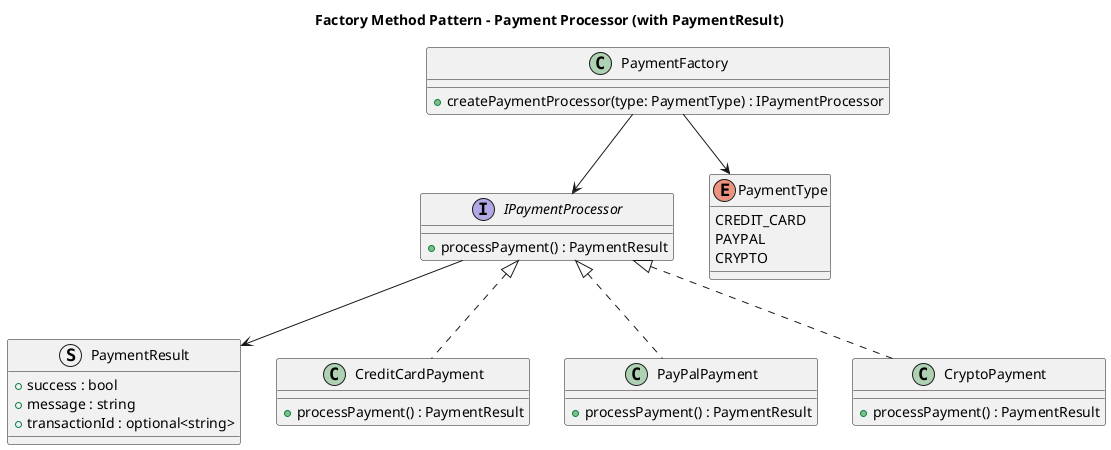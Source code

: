 @startuml
title Factory Method Pattern - Payment Processor (with PaymentResult)

' === Interface ===
interface IPaymentProcessor {
    +processPayment() : PaymentResult
}

' === PaymentResult ===
struct PaymentResult {
    +success : bool
    +message : string
    +transactionId : optional<string>
}

' === Concrete Products ===
class CreditCardPayment {
    +processPayment() : PaymentResult
}

class PayPalPayment {
    +processPayment() : PaymentResult
}

class CryptoPayment {
    +processPayment() : PaymentResult
}

' === Factory ===
class PaymentFactory {
    +createPaymentProcessor(type: PaymentType) : IPaymentProcessor
}

' === Enum ===
enum PaymentType {
    CREDIT_CARD
    PAYPAL
    CRYPTO
}

' === Relationships ===
IPaymentProcessor <|.. CreditCardPayment
IPaymentProcessor <|.. PayPalPayment
IPaymentProcessor <|.. CryptoPayment

IPaymentProcessor --> PaymentResult
PaymentFactory --> IPaymentProcessor
PaymentFactory --> PaymentType
@enduml
